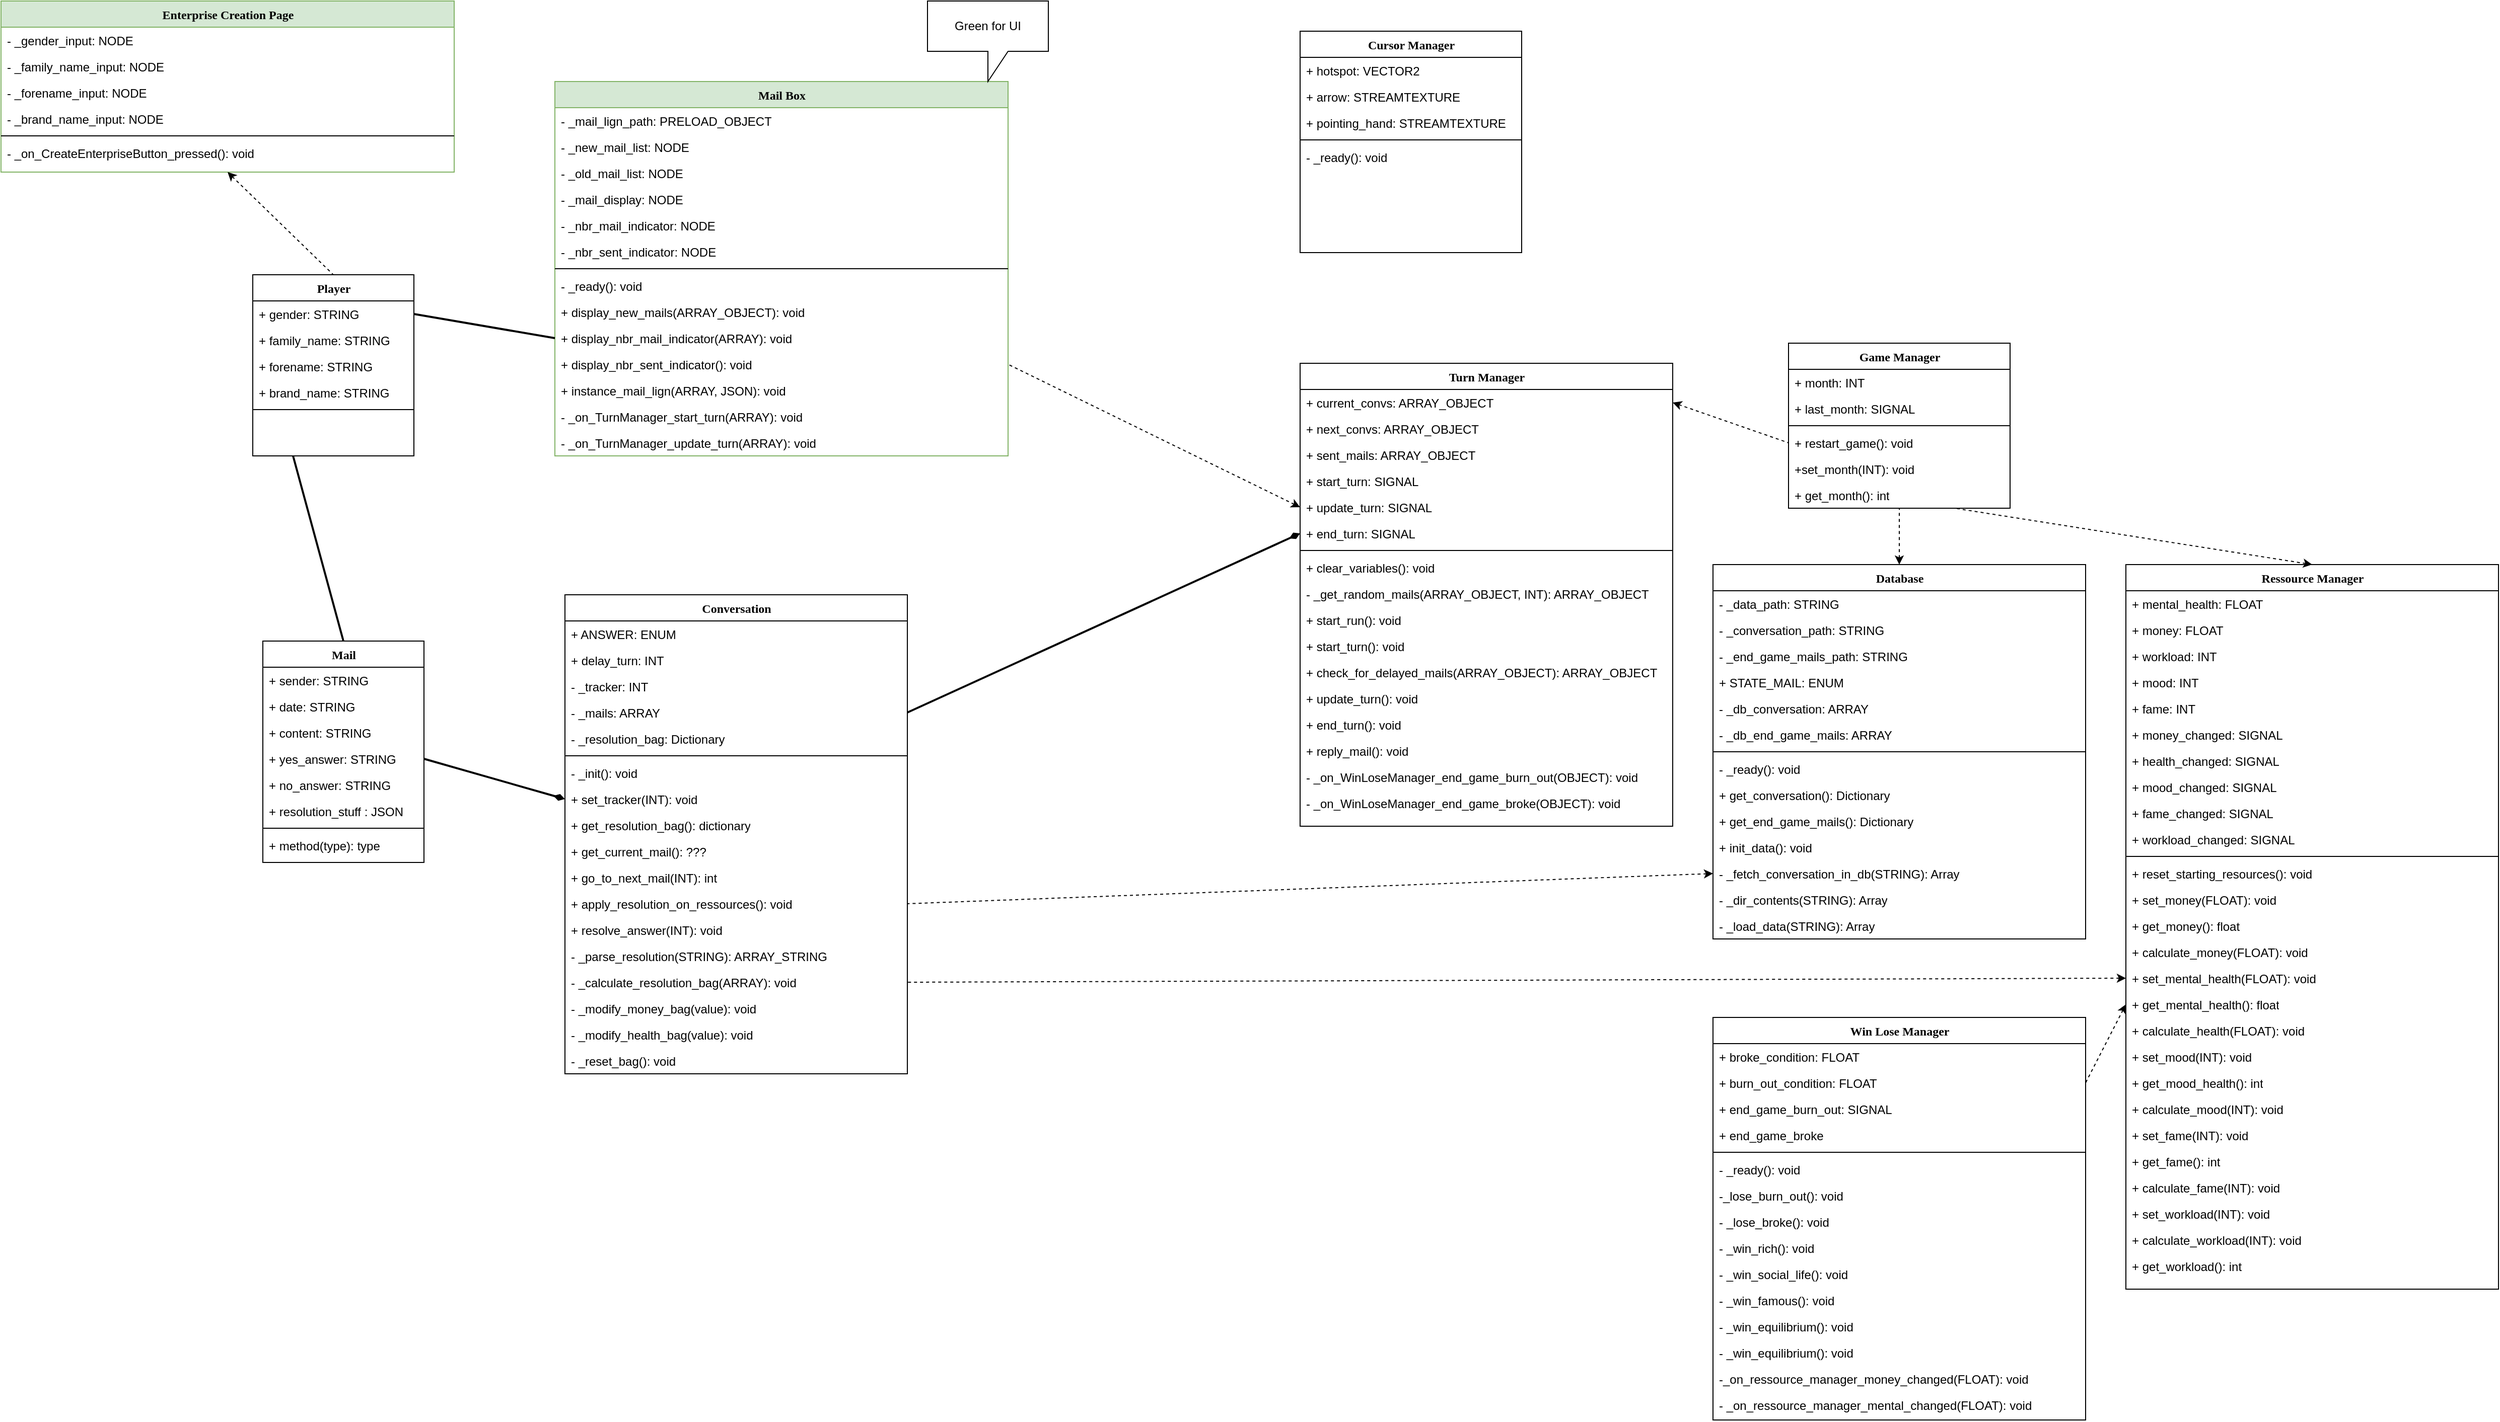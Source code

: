 <mxfile version="20.6.0" type="github">
  <diagram name="Page-1" id="9f46799a-70d6-7492-0946-bef42562c5a5">
    <mxGraphModel dx="2522" dy="1594" grid="1" gridSize="10" guides="1" tooltips="1" connect="1" arrows="1" fold="1" page="1" pageScale="1" pageWidth="1100" pageHeight="850" background="none" math="0" shadow="0">
      <root>
        <mxCell id="0" />
        <mxCell id="1" parent="0" />
        <mxCell id="78961159f06e98e8-30" value="Mail Box" style="swimlane;html=1;fontStyle=1;align=center;verticalAlign=top;childLayout=stackLayout;horizontal=1;startSize=26;horizontalStack=0;resizeParent=1;resizeLast=0;collapsible=1;marginBottom=0;swimlaneFillColor=#ffffff;rounded=0;shadow=0;comic=0;labelBackgroundColor=none;strokeWidth=1;fillColor=#d5e8d4;fontFamily=Verdana;fontSize=12;strokeColor=#82b366;" parent="1" vertex="1">
          <mxGeometry x="-360" y="-390" width="450" height="372" as="geometry" />
        </mxCell>
        <mxCell id="78961159f06e98e8-31" value="- _mail_lign_path: PRELOAD_OBJECT" style="text;html=1;strokeColor=none;fillColor=none;align=left;verticalAlign=top;spacingLeft=4;spacingRight=4;whiteSpace=wrap;overflow=hidden;rotatable=0;points=[[0,0.5],[1,0.5]];portConstraint=eastwest;" parent="78961159f06e98e8-30" vertex="1">
          <mxGeometry y="26" width="450" height="26" as="geometry" />
        </mxCell>
        <mxCell id="78961159f06e98e8-32" value="- _new_mail_list: NODE" style="text;html=1;strokeColor=none;fillColor=none;align=left;verticalAlign=top;spacingLeft=4;spacingRight=4;whiteSpace=wrap;overflow=hidden;rotatable=0;points=[[0,0.5],[1,0.5]];portConstraint=eastwest;" parent="78961159f06e98e8-30" vertex="1">
          <mxGeometry y="52" width="450" height="26" as="geometry" />
        </mxCell>
        <mxCell id="78961159f06e98e8-33" value="- _old_mail_list: NODE" style="text;html=1;strokeColor=none;fillColor=none;align=left;verticalAlign=top;spacingLeft=4;spacingRight=4;whiteSpace=wrap;overflow=hidden;rotatable=0;points=[[0,0.5],[1,0.5]];portConstraint=eastwest;" parent="78961159f06e98e8-30" vertex="1">
          <mxGeometry y="78" width="450" height="26" as="geometry" />
        </mxCell>
        <mxCell id="78961159f06e98e8-34" value="- _mail_display: NODE" style="text;html=1;strokeColor=none;fillColor=none;align=left;verticalAlign=top;spacingLeft=4;spacingRight=4;whiteSpace=wrap;overflow=hidden;rotatable=0;points=[[0,0.5],[1,0.5]];portConstraint=eastwest;" parent="78961159f06e98e8-30" vertex="1">
          <mxGeometry y="104" width="450" height="26" as="geometry" />
        </mxCell>
        <mxCell id="78961159f06e98e8-36" value="- _nbr_mail_indicator: NODE" style="text;html=1;strokeColor=none;fillColor=none;align=left;verticalAlign=top;spacingLeft=4;spacingRight=4;whiteSpace=wrap;overflow=hidden;rotatable=0;points=[[0,0.5],[1,0.5]];portConstraint=eastwest;" parent="78961159f06e98e8-30" vertex="1">
          <mxGeometry y="130" width="450" height="26" as="geometry" />
        </mxCell>
        <mxCell id="78961159f06e98e8-37" value="- _nbr_sent_indicator: NODE" style="text;html=1;strokeColor=none;fillColor=none;align=left;verticalAlign=top;spacingLeft=4;spacingRight=4;whiteSpace=wrap;overflow=hidden;rotatable=0;points=[[0,0.5],[1,0.5]];portConstraint=eastwest;" parent="78961159f06e98e8-30" vertex="1">
          <mxGeometry y="156" width="450" height="26" as="geometry" />
        </mxCell>
        <mxCell id="78961159f06e98e8-38" value="" style="line;html=1;strokeWidth=1;fillColor=none;align=left;verticalAlign=middle;spacingTop=-1;spacingLeft=3;spacingRight=3;rotatable=0;labelPosition=right;points=[];portConstraint=eastwest;" parent="78961159f06e98e8-30" vertex="1">
          <mxGeometry y="182" width="450" height="8" as="geometry" />
        </mxCell>
        <mxCell id="78961159f06e98e8-39" value="- _ready(): void" style="text;html=1;strokeColor=none;fillColor=none;align=left;verticalAlign=top;spacingLeft=4;spacingRight=4;whiteSpace=wrap;overflow=hidden;rotatable=0;points=[[0,0.5],[1,0.5]];portConstraint=eastwest;" parent="78961159f06e98e8-30" vertex="1">
          <mxGeometry y="190" width="450" height="26" as="geometry" />
        </mxCell>
        <mxCell id="78961159f06e98e8-40" value="+ display_new_mails(ARRAY_OBJECT): void" style="text;html=1;strokeColor=none;fillColor=none;align=left;verticalAlign=top;spacingLeft=4;spacingRight=4;whiteSpace=wrap;overflow=hidden;rotatable=0;points=[[0,0.5],[1,0.5]];portConstraint=eastwest;" parent="78961159f06e98e8-30" vertex="1">
          <mxGeometry y="216" width="450" height="26" as="geometry" />
        </mxCell>
        <mxCell id="78961159f06e98e8-42" value="+ display_nbr_mail_indicator(ARRAY): void" style="text;html=1;strokeColor=none;fillColor=none;align=left;verticalAlign=top;spacingLeft=4;spacingRight=4;whiteSpace=wrap;overflow=hidden;rotatable=0;points=[[0,0.5],[1,0.5]];portConstraint=eastwest;" parent="78961159f06e98e8-30" vertex="1">
          <mxGeometry y="242" width="450" height="26" as="geometry" />
        </mxCell>
        <mxCell id="3EB40je47f-9W5Hd33Zo-12" value="+ display_nbr_sent_indicator(): void" style="text;html=1;strokeColor=none;fillColor=none;align=left;verticalAlign=top;spacingLeft=4;spacingRight=4;whiteSpace=wrap;overflow=hidden;rotatable=0;points=[[0,0.5],[1,0.5]];portConstraint=eastwest;" parent="78961159f06e98e8-30" vertex="1">
          <mxGeometry y="268" width="450" height="26" as="geometry" />
        </mxCell>
        <mxCell id="3EB40je47f-9W5Hd33Zo-13" value="&lt;div&gt;+ instance_mail_lign(ARRAY, JSON): void&lt;/div&gt;" style="text;html=1;strokeColor=none;fillColor=none;align=left;verticalAlign=top;spacingLeft=4;spacingRight=4;whiteSpace=wrap;overflow=hidden;rotatable=0;points=[[0,0.5],[1,0.5]];portConstraint=eastwest;" parent="78961159f06e98e8-30" vertex="1">
          <mxGeometry y="294" width="450" height="26" as="geometry" />
        </mxCell>
        <mxCell id="dOfMSRHT_f95yQZJOo-e-136" value="- _on_TurnManager_start_turn(ARRAY): void" style="text;html=1;strokeColor=none;fillColor=none;align=left;verticalAlign=top;spacingLeft=4;spacingRight=4;whiteSpace=wrap;overflow=hidden;rotatable=0;points=[[0,0.5],[1,0.5]];portConstraint=eastwest;" parent="78961159f06e98e8-30" vertex="1">
          <mxGeometry y="320" width="450" height="26" as="geometry" />
        </mxCell>
        <mxCell id="dOfMSRHT_f95yQZJOo-e-137" value="- _on_TurnManager_update_turn(ARRAY): void" style="text;html=1;strokeColor=none;fillColor=none;align=left;verticalAlign=top;spacingLeft=4;spacingRight=4;whiteSpace=wrap;overflow=hidden;rotatable=0;points=[[0,0.5],[1,0.5]];portConstraint=eastwest;" parent="78961159f06e98e8-30" vertex="1">
          <mxGeometry y="346" width="450" height="26" as="geometry" />
        </mxCell>
        <mxCell id="78961159f06e98e8-43" value="Player" style="swimlane;html=1;fontStyle=1;align=center;verticalAlign=top;childLayout=stackLayout;horizontal=1;startSize=26;horizontalStack=0;resizeParent=1;resizeLast=0;collapsible=1;marginBottom=0;swimlaneFillColor=#ffffff;rounded=0;shadow=0;comic=0;labelBackgroundColor=none;strokeWidth=1;fillColor=none;fontFamily=Verdana;fontSize=12" parent="1" vertex="1">
          <mxGeometry x="-660" y="-198" width="160" height="180" as="geometry" />
        </mxCell>
        <mxCell id="dOfMSRHT_f95yQZJOo-e-33" value="+ gender: STRING" style="text;html=1;strokeColor=none;fillColor=none;align=left;verticalAlign=top;spacingLeft=4;spacingRight=4;whiteSpace=wrap;overflow=hidden;rotatable=0;points=[[0,0.5],[1,0.5]];portConstraint=eastwest;" parent="78961159f06e98e8-43" vertex="1">
          <mxGeometry y="26" width="160" height="26" as="geometry" />
        </mxCell>
        <mxCell id="dOfMSRHT_f95yQZJOo-e-35" value="+ family_name: STRING" style="text;html=1;strokeColor=none;fillColor=none;align=left;verticalAlign=top;spacingLeft=4;spacingRight=4;whiteSpace=wrap;overflow=hidden;rotatable=0;points=[[0,0.5],[1,0.5]];portConstraint=eastwest;" parent="78961159f06e98e8-43" vertex="1">
          <mxGeometry y="52" width="160" height="26" as="geometry" />
        </mxCell>
        <mxCell id="78961159f06e98e8-50" value="+ forename: STRING" style="text;html=1;strokeColor=none;fillColor=none;align=left;verticalAlign=top;spacingLeft=4;spacingRight=4;whiteSpace=wrap;overflow=hidden;rotatable=0;points=[[0,0.5],[1,0.5]];portConstraint=eastwest;" parent="78961159f06e98e8-43" vertex="1">
          <mxGeometry y="78" width="160" height="26" as="geometry" />
        </mxCell>
        <mxCell id="dOfMSRHT_f95yQZJOo-e-36" value="+ brand_name: STRING" style="text;html=1;strokeColor=none;fillColor=none;align=left;verticalAlign=top;spacingLeft=4;spacingRight=4;whiteSpace=wrap;overflow=hidden;rotatable=0;points=[[0,0.5],[1,0.5]];portConstraint=eastwest;" parent="78961159f06e98e8-43" vertex="1">
          <mxGeometry y="104" width="160" height="26" as="geometry" />
        </mxCell>
        <mxCell id="78961159f06e98e8-51" value="" style="line;html=1;strokeWidth=1;fillColor=none;align=left;verticalAlign=middle;spacingTop=-1;spacingLeft=3;spacingRight=3;rotatable=0;labelPosition=right;points=[];portConstraint=eastwest;" parent="78961159f06e98e8-43" vertex="1">
          <mxGeometry y="130" width="160" height="8" as="geometry" />
        </mxCell>
        <mxCell id="78961159f06e98e8-56" value="Mail" style="swimlane;html=1;fontStyle=1;align=center;verticalAlign=top;childLayout=stackLayout;horizontal=1;startSize=26;horizontalStack=0;resizeParent=1;resizeLast=0;collapsible=1;marginBottom=0;swimlaneFillColor=#ffffff;rounded=0;shadow=0;comic=0;labelBackgroundColor=none;strokeWidth=1;fillColor=none;fontFamily=Verdana;fontSize=12" parent="1" vertex="1">
          <mxGeometry x="-650" y="166" width="160" height="220" as="geometry" />
        </mxCell>
        <mxCell id="78961159f06e98e8-57" value="+ sender: STRING" style="text;html=1;strokeColor=none;fillColor=none;align=left;verticalAlign=top;spacingLeft=4;spacingRight=4;whiteSpace=wrap;overflow=hidden;rotatable=0;points=[[0,0.5],[1,0.5]];portConstraint=eastwest;" parent="78961159f06e98e8-56" vertex="1">
          <mxGeometry y="26" width="160" height="26" as="geometry" />
        </mxCell>
        <mxCell id="78961159f06e98e8-58" value="+ date: STRING" style="text;html=1;strokeColor=none;fillColor=none;align=left;verticalAlign=top;spacingLeft=4;spacingRight=4;whiteSpace=wrap;overflow=hidden;rotatable=0;points=[[0,0.5],[1,0.5]];portConstraint=eastwest;" parent="78961159f06e98e8-56" vertex="1">
          <mxGeometry y="52" width="160" height="26" as="geometry" />
        </mxCell>
        <mxCell id="78961159f06e98e8-59" value="+ content: STRING" style="text;html=1;strokeColor=none;fillColor=none;align=left;verticalAlign=top;spacingLeft=4;spacingRight=4;whiteSpace=wrap;overflow=hidden;rotatable=0;points=[[0,0.5],[1,0.5]];portConstraint=eastwest;" parent="78961159f06e98e8-56" vertex="1">
          <mxGeometry y="78" width="160" height="26" as="geometry" />
        </mxCell>
        <mxCell id="78961159f06e98e8-60" value="+ yes_answer: STRING" style="text;html=1;strokeColor=none;fillColor=none;align=left;verticalAlign=top;spacingLeft=4;spacingRight=4;whiteSpace=wrap;overflow=hidden;rotatable=0;points=[[0,0.5],[1,0.5]];portConstraint=eastwest;" parent="78961159f06e98e8-56" vertex="1">
          <mxGeometry y="104" width="160" height="26" as="geometry" />
        </mxCell>
        <mxCell id="78961159f06e98e8-61" value="+ no_answer: STRING" style="text;html=1;strokeColor=none;fillColor=none;align=left;verticalAlign=top;spacingLeft=4;spacingRight=4;whiteSpace=wrap;overflow=hidden;rotatable=0;points=[[0,0.5],[1,0.5]];portConstraint=eastwest;" parent="78961159f06e98e8-56" vertex="1">
          <mxGeometry y="130" width="160" height="26" as="geometry" />
        </mxCell>
        <mxCell id="78961159f06e98e8-62" value="+ resolution_stuff : JSON" style="text;html=1;strokeColor=none;fillColor=none;align=left;verticalAlign=top;spacingLeft=4;spacingRight=4;whiteSpace=wrap;overflow=hidden;rotatable=0;points=[[0,0.5],[1,0.5]];portConstraint=eastwest;" parent="78961159f06e98e8-56" vertex="1">
          <mxGeometry y="156" width="160" height="26" as="geometry" />
        </mxCell>
        <mxCell id="78961159f06e98e8-64" value="" style="line;html=1;strokeWidth=1;fillColor=none;align=left;verticalAlign=middle;spacingTop=-1;spacingLeft=3;spacingRight=3;rotatable=0;labelPosition=right;points=[];portConstraint=eastwest;" parent="78961159f06e98e8-56" vertex="1">
          <mxGeometry y="182" width="160" height="8" as="geometry" />
        </mxCell>
        <mxCell id="78961159f06e98e8-68" value="+ method(type): type" style="text;html=1;strokeColor=none;fillColor=none;align=left;verticalAlign=top;spacingLeft=4;spacingRight=4;whiteSpace=wrap;overflow=hidden;rotatable=0;points=[[0,0.5],[1,0.5]];portConstraint=eastwest;" parent="78961159f06e98e8-56" vertex="1">
          <mxGeometry y="190" width="160" height="26" as="geometry" />
        </mxCell>
        <mxCell id="78961159f06e98e8-69" value="Conversation" style="swimlane;html=1;fontStyle=1;align=center;verticalAlign=top;childLayout=stackLayout;horizontal=1;startSize=26;horizontalStack=0;resizeParent=1;resizeLast=0;collapsible=1;marginBottom=0;swimlaneFillColor=#ffffff;rounded=0;shadow=0;comic=0;labelBackgroundColor=none;strokeWidth=1;fillColor=none;fontFamily=Verdana;fontSize=12" parent="1" vertex="1">
          <mxGeometry x="-350" y="120" width="340" height="476" as="geometry" />
        </mxCell>
        <mxCell id="78961159f06e98e8-70" value="+ ANSWER: ENUM" style="text;html=1;strokeColor=none;fillColor=none;align=left;verticalAlign=top;spacingLeft=4;spacingRight=4;whiteSpace=wrap;overflow=hidden;rotatable=0;points=[[0,0.5],[1,0.5]];portConstraint=eastwest;" parent="78961159f06e98e8-69" vertex="1">
          <mxGeometry y="26" width="340" height="26" as="geometry" />
        </mxCell>
        <mxCell id="78961159f06e98e8-71" value="+ delay_turn: INT" style="text;html=1;strokeColor=none;fillColor=none;align=left;verticalAlign=top;spacingLeft=4;spacingRight=4;whiteSpace=wrap;overflow=hidden;rotatable=0;points=[[0,0.5],[1,0.5]];portConstraint=eastwest;" parent="78961159f06e98e8-69" vertex="1">
          <mxGeometry y="52" width="340" height="26" as="geometry" />
        </mxCell>
        <mxCell id="78961159f06e98e8-72" value="- _tracker: INT" style="text;html=1;strokeColor=none;fillColor=none;align=left;verticalAlign=top;spacingLeft=4;spacingRight=4;whiteSpace=wrap;overflow=hidden;rotatable=0;points=[[0,0.5],[1,0.5]];portConstraint=eastwest;" parent="78961159f06e98e8-69" vertex="1">
          <mxGeometry y="78" width="340" height="26" as="geometry" />
        </mxCell>
        <mxCell id="78961159f06e98e8-74" value="- _mails: ARRAY" style="text;html=1;strokeColor=none;fillColor=none;align=left;verticalAlign=top;spacingLeft=4;spacingRight=4;whiteSpace=wrap;overflow=hidden;rotatable=0;points=[[0,0.5],[1,0.5]];portConstraint=eastwest;" parent="78961159f06e98e8-69" vertex="1">
          <mxGeometry y="104" width="340" height="26" as="geometry" />
        </mxCell>
        <mxCell id="3EB40je47f-9W5Hd33Zo-11" value="- _resolution_bag: Dictionary" style="text;html=1;strokeColor=none;fillColor=none;align=left;verticalAlign=top;spacingLeft=4;spacingRight=4;whiteSpace=wrap;overflow=hidden;rotatable=0;points=[[0,0.5],[1,0.5]];portConstraint=eastwest;" parent="78961159f06e98e8-69" vertex="1">
          <mxGeometry y="130" width="340" height="26" as="geometry" />
        </mxCell>
        <mxCell id="78961159f06e98e8-77" value="" style="line;html=1;strokeWidth=1;fillColor=none;align=left;verticalAlign=middle;spacingTop=-1;spacingLeft=3;spacingRight=3;rotatable=0;labelPosition=right;points=[];portConstraint=eastwest;" parent="78961159f06e98e8-69" vertex="1">
          <mxGeometry y="156" width="340" height="8" as="geometry" />
        </mxCell>
        <mxCell id="78961159f06e98e8-81" value="- _init(): void" style="text;html=1;strokeColor=none;fillColor=none;align=left;verticalAlign=top;spacingLeft=4;spacingRight=4;whiteSpace=wrap;overflow=hidden;rotatable=0;points=[[0,0.5],[1,0.5]];portConstraint=eastwest;" parent="78961159f06e98e8-69" vertex="1">
          <mxGeometry y="164" width="340" height="26" as="geometry" />
        </mxCell>
        <mxCell id="dOfMSRHT_f95yQZJOo-e-129" value="+ set_tracker(INT): void" style="text;html=1;strokeColor=none;fillColor=none;align=left;verticalAlign=top;spacingLeft=4;spacingRight=4;whiteSpace=wrap;overflow=hidden;rotatable=0;points=[[0,0.5],[1,0.5]];portConstraint=eastwest;" parent="78961159f06e98e8-69" vertex="1">
          <mxGeometry y="190" width="340" height="26" as="geometry" />
        </mxCell>
        <mxCell id="dOfMSRHT_f95yQZJOo-e-128" value="+ get_resolution_bag(): dictionary" style="text;html=1;strokeColor=none;fillColor=none;align=left;verticalAlign=top;spacingLeft=4;spacingRight=4;whiteSpace=wrap;overflow=hidden;rotatable=0;points=[[0,0.5],[1,0.5]];portConstraint=eastwest;" parent="78961159f06e98e8-69" vertex="1">
          <mxGeometry y="216" width="340" height="26" as="geometry" />
        </mxCell>
        <mxCell id="dOfMSRHT_f95yQZJOo-e-126" value="+ get_current_mail(): ???" style="text;html=1;strokeColor=none;fillColor=none;align=left;verticalAlign=top;spacingLeft=4;spacingRight=4;whiteSpace=wrap;overflow=hidden;rotatable=0;points=[[0,0.5],[1,0.5]];portConstraint=eastwest;" parent="78961159f06e98e8-69" vertex="1">
          <mxGeometry y="242" width="340" height="26" as="geometry" />
        </mxCell>
        <mxCell id="dOfMSRHT_f95yQZJOo-e-127" value="+ go_to_next_mail(INT): int" style="text;html=1;strokeColor=none;fillColor=none;align=left;verticalAlign=top;spacingLeft=4;spacingRight=4;whiteSpace=wrap;overflow=hidden;rotatable=0;points=[[0,0.5],[1,0.5]];portConstraint=eastwest;" parent="78961159f06e98e8-69" vertex="1">
          <mxGeometry y="268" width="340" height="26" as="geometry" />
        </mxCell>
        <mxCell id="dOfMSRHT_f95yQZJOo-e-125" value="+ apply_resolution_on_ressources(): void" style="text;html=1;strokeColor=none;fillColor=none;align=left;verticalAlign=top;spacingLeft=4;spacingRight=4;whiteSpace=wrap;overflow=hidden;rotatable=0;points=[[0,0.5],[1,0.5]];portConstraint=eastwest;" parent="78961159f06e98e8-69" vertex="1">
          <mxGeometry y="294" width="340" height="26" as="geometry" />
        </mxCell>
        <mxCell id="dOfMSRHT_f95yQZJOo-e-130" value="+ resolve_answer(INT): void" style="text;html=1;strokeColor=none;fillColor=none;align=left;verticalAlign=top;spacingLeft=4;spacingRight=4;whiteSpace=wrap;overflow=hidden;rotatable=0;points=[[0,0.5],[1,0.5]];portConstraint=eastwest;" parent="78961159f06e98e8-69" vertex="1">
          <mxGeometry y="320" width="340" height="26" as="geometry" />
        </mxCell>
        <mxCell id="dOfMSRHT_f95yQZJOo-e-132" value="- _parse_resolution(STRING): ARRAY_STRING" style="text;html=1;strokeColor=none;fillColor=none;align=left;verticalAlign=top;spacingLeft=4;spacingRight=4;whiteSpace=wrap;overflow=hidden;rotatable=0;points=[[0,0.5],[1,0.5]];portConstraint=eastwest;" parent="78961159f06e98e8-69" vertex="1">
          <mxGeometry y="346" width="340" height="26" as="geometry" />
        </mxCell>
        <mxCell id="dOfMSRHT_f95yQZJOo-e-133" value="- _calculate_resolution_bag(ARRAY): void" style="text;html=1;strokeColor=none;fillColor=none;align=left;verticalAlign=top;spacingLeft=4;spacingRight=4;whiteSpace=wrap;overflow=hidden;rotatable=0;points=[[0,0.5],[1,0.5]];portConstraint=eastwest;" parent="78961159f06e98e8-69" vertex="1">
          <mxGeometry y="372" width="340" height="26" as="geometry" />
        </mxCell>
        <mxCell id="dOfMSRHT_f95yQZJOo-e-131" value="- _modify_money_bag(value): void" style="text;html=1;strokeColor=none;fillColor=none;align=left;verticalAlign=top;spacingLeft=4;spacingRight=4;whiteSpace=wrap;overflow=hidden;rotatable=0;points=[[0,0.5],[1,0.5]];portConstraint=eastwest;" parent="78961159f06e98e8-69" vertex="1">
          <mxGeometry y="398" width="340" height="26" as="geometry" />
        </mxCell>
        <mxCell id="dOfMSRHT_f95yQZJOo-e-134" value="- _modify_health_bag(value): void" style="text;html=1;strokeColor=none;fillColor=none;align=left;verticalAlign=top;spacingLeft=4;spacingRight=4;whiteSpace=wrap;overflow=hidden;rotatable=0;points=[[0,0.5],[1,0.5]];portConstraint=eastwest;" parent="78961159f06e98e8-69" vertex="1">
          <mxGeometry y="424" width="340" height="26" as="geometry" />
        </mxCell>
        <mxCell id="dOfMSRHT_f95yQZJOo-e-135" value="- _reset_bag(): void" style="text;html=1;strokeColor=none;fillColor=none;align=left;verticalAlign=top;spacingLeft=4;spacingRight=4;whiteSpace=wrap;overflow=hidden;rotatable=0;points=[[0,0.5],[1,0.5]];portConstraint=eastwest;" parent="78961159f06e98e8-69" vertex="1">
          <mxGeometry y="450" width="340" height="26" as="geometry" />
        </mxCell>
        <mxCell id="dOfMSRHT_f95yQZJOo-e-1" value="Cursor Manager" style="swimlane;html=1;fontStyle=1;align=center;verticalAlign=top;childLayout=stackLayout;horizontal=1;startSize=26;horizontalStack=0;resizeParent=1;resizeLast=0;collapsible=1;marginBottom=0;swimlaneFillColor=#ffffff;rounded=0;shadow=0;comic=0;labelBackgroundColor=none;strokeWidth=1;fillColor=none;fontFamily=Verdana;fontSize=12" parent="1" vertex="1">
          <mxGeometry x="380" y="-440" width="220" height="220" as="geometry" />
        </mxCell>
        <mxCell id="dOfMSRHT_f95yQZJOo-e-2" value="+ hotspot: VECTOR2" style="text;html=1;strokeColor=none;fillColor=none;align=left;verticalAlign=top;spacingLeft=4;spacingRight=4;whiteSpace=wrap;overflow=hidden;rotatable=0;points=[[0,0.5],[1,0.5]];portConstraint=eastwest;" parent="dOfMSRHT_f95yQZJOo-e-1" vertex="1">
          <mxGeometry y="26" width="220" height="26" as="geometry" />
        </mxCell>
        <mxCell id="dOfMSRHT_f95yQZJOo-e-3" value="+ arrow: STREAMTEXTURE" style="text;html=1;strokeColor=none;fillColor=none;align=left;verticalAlign=top;spacingLeft=4;spacingRight=4;whiteSpace=wrap;overflow=hidden;rotatable=0;points=[[0,0.5],[1,0.5]];portConstraint=eastwest;" parent="dOfMSRHT_f95yQZJOo-e-1" vertex="1">
          <mxGeometry y="52" width="220" height="26" as="geometry" />
        </mxCell>
        <mxCell id="dOfMSRHT_f95yQZJOo-e-4" value="+ pointing_hand: STREAMTEXTURE" style="text;html=1;strokeColor=none;fillColor=none;align=left;verticalAlign=top;spacingLeft=4;spacingRight=4;whiteSpace=wrap;overflow=hidden;rotatable=0;points=[[0,0.5],[1,0.5]];portConstraint=eastwest;" parent="dOfMSRHT_f95yQZJOo-e-1" vertex="1">
          <mxGeometry y="78" width="220" height="26" as="geometry" />
        </mxCell>
        <mxCell id="dOfMSRHT_f95yQZJOo-e-8" value="" style="line;html=1;strokeWidth=1;fillColor=none;align=left;verticalAlign=middle;spacingTop=-1;spacingLeft=3;spacingRight=3;rotatable=0;labelPosition=right;points=[];portConstraint=eastwest;" parent="dOfMSRHT_f95yQZJOo-e-1" vertex="1">
          <mxGeometry y="104" width="220" height="8" as="geometry" />
        </mxCell>
        <mxCell id="dOfMSRHT_f95yQZJOo-e-9" value="- _ready(): void" style="text;html=1;strokeColor=none;fillColor=none;align=left;verticalAlign=top;spacingLeft=4;spacingRight=4;whiteSpace=wrap;overflow=hidden;rotatable=0;points=[[0,0.5],[1,0.5]];portConstraint=eastwest;" parent="dOfMSRHT_f95yQZJOo-e-1" vertex="1">
          <mxGeometry y="112" width="220" height="26" as="geometry" />
        </mxCell>
        <mxCell id="dOfMSRHT_f95yQZJOo-e-10" value="Database" style="swimlane;html=1;fontStyle=1;align=center;verticalAlign=top;childLayout=stackLayout;horizontal=1;startSize=26;horizontalStack=0;resizeParent=1;resizeLast=0;collapsible=1;marginBottom=0;swimlaneFillColor=#ffffff;rounded=0;shadow=0;comic=0;labelBackgroundColor=none;strokeWidth=1;fillColor=none;fontFamily=Verdana;fontSize=12" parent="1" vertex="1">
          <mxGeometry x="790" y="90" width="370" height="372" as="geometry" />
        </mxCell>
        <mxCell id="dOfMSRHT_f95yQZJOo-e-11" value="- _data_path: STRING" style="text;html=1;strokeColor=none;fillColor=none;align=left;verticalAlign=top;spacingLeft=4;spacingRight=4;whiteSpace=wrap;overflow=hidden;rotatable=0;points=[[0,0.5],[1,0.5]];portConstraint=eastwest;" parent="dOfMSRHT_f95yQZJOo-e-10" vertex="1">
          <mxGeometry y="26" width="370" height="26" as="geometry" />
        </mxCell>
        <mxCell id="dOfMSRHT_f95yQZJOo-e-12" value="&lt;div&gt;- _conversation_path: STRING&lt;/div&gt;" style="text;html=1;strokeColor=none;fillColor=none;align=left;verticalAlign=top;spacingLeft=4;spacingRight=4;whiteSpace=wrap;overflow=hidden;rotatable=0;points=[[0,0.5],[1,0.5]];portConstraint=eastwest;" parent="dOfMSRHT_f95yQZJOo-e-10" vertex="1">
          <mxGeometry y="52" width="370" height="26" as="geometry" />
        </mxCell>
        <mxCell id="dOfMSRHT_f95yQZJOo-e-13" value="- _end_game_mails_path: STRING" style="text;html=1;strokeColor=none;fillColor=none;align=left;verticalAlign=top;spacingLeft=4;spacingRight=4;whiteSpace=wrap;overflow=hidden;rotatable=0;points=[[0,0.5],[1,0.5]];portConstraint=eastwest;" parent="dOfMSRHT_f95yQZJOo-e-10" vertex="1">
          <mxGeometry y="78" width="370" height="26" as="geometry" />
        </mxCell>
        <mxCell id="dOfMSRHT_f95yQZJOo-e-16" value="+ STATE_MAIL: ENUM" style="text;html=1;strokeColor=none;fillColor=none;align=left;verticalAlign=top;spacingLeft=4;spacingRight=4;whiteSpace=wrap;overflow=hidden;rotatable=0;points=[[0,0.5],[1,0.5]];portConstraint=eastwest;" parent="dOfMSRHT_f95yQZJOo-e-10" vertex="1">
          <mxGeometry y="104" width="370" height="26" as="geometry" />
        </mxCell>
        <mxCell id="dOfMSRHT_f95yQZJOo-e-17" value="- _db_conversation: ARRAY" style="text;html=1;strokeColor=none;fillColor=none;align=left;verticalAlign=top;spacingLeft=4;spacingRight=4;whiteSpace=wrap;overflow=hidden;rotatable=0;points=[[0,0.5],[1,0.5]];portConstraint=eastwest;" parent="dOfMSRHT_f95yQZJOo-e-10" vertex="1">
          <mxGeometry y="130" width="370" height="26" as="geometry" />
        </mxCell>
        <mxCell id="dOfMSRHT_f95yQZJOo-e-18" value="- _db_end_game_mails: ARRAY" style="text;html=1;strokeColor=none;fillColor=none;align=left;verticalAlign=top;spacingLeft=4;spacingRight=4;whiteSpace=wrap;overflow=hidden;rotatable=0;points=[[0,0.5],[1,0.5]];portConstraint=eastwest;" parent="dOfMSRHT_f95yQZJOo-e-10" vertex="1">
          <mxGeometry y="156" width="370" height="26" as="geometry" />
        </mxCell>
        <mxCell id="dOfMSRHT_f95yQZJOo-e-14" value="" style="line;html=1;strokeWidth=1;fillColor=none;align=left;verticalAlign=middle;spacingTop=-1;spacingLeft=3;spacingRight=3;rotatable=0;labelPosition=right;points=[];portConstraint=eastwest;" parent="dOfMSRHT_f95yQZJOo-e-10" vertex="1">
          <mxGeometry y="182" width="370" height="8" as="geometry" />
        </mxCell>
        <mxCell id="dOfMSRHT_f95yQZJOo-e-15" value="- _ready(): void" style="text;html=1;strokeColor=none;fillColor=none;align=left;verticalAlign=top;spacingLeft=4;spacingRight=4;whiteSpace=wrap;overflow=hidden;rotatable=0;points=[[0,0.5],[1,0.5]];portConstraint=eastwest;" parent="dOfMSRHT_f95yQZJOo-e-10" vertex="1">
          <mxGeometry y="190" width="370" height="26" as="geometry" />
        </mxCell>
        <mxCell id="dOfMSRHT_f95yQZJOo-e-20" value="+ get_conversation(): Dictionary" style="text;html=1;strokeColor=none;fillColor=none;align=left;verticalAlign=top;spacingLeft=4;spacingRight=4;whiteSpace=wrap;overflow=hidden;rotatable=0;points=[[0,0.5],[1,0.5]];portConstraint=eastwest;" parent="dOfMSRHT_f95yQZJOo-e-10" vertex="1">
          <mxGeometry y="216" width="370" height="26" as="geometry" />
        </mxCell>
        <mxCell id="dOfMSRHT_f95yQZJOo-e-23" value="+ get_end_game_mails(): Dictionary" style="text;html=1;strokeColor=none;fillColor=none;align=left;verticalAlign=top;spacingLeft=4;spacingRight=4;whiteSpace=wrap;overflow=hidden;rotatable=0;points=[[0,0.5],[1,0.5]];portConstraint=eastwest;" parent="dOfMSRHT_f95yQZJOo-e-10" vertex="1">
          <mxGeometry y="242" width="370" height="26" as="geometry" />
        </mxCell>
        <mxCell id="dOfMSRHT_f95yQZJOo-e-26" value="+ init_data(): void" style="text;html=1;strokeColor=none;fillColor=none;align=left;verticalAlign=top;spacingLeft=4;spacingRight=4;whiteSpace=wrap;overflow=hidden;rotatable=0;points=[[0,0.5],[1,0.5]];portConstraint=eastwest;" parent="dOfMSRHT_f95yQZJOo-e-10" vertex="1">
          <mxGeometry y="268" width="370" height="26" as="geometry" />
        </mxCell>
        <mxCell id="dOfMSRHT_f95yQZJOo-e-25" value="- _fetch_conversation_in_db(STRING): Array" style="text;html=1;strokeColor=none;fillColor=none;align=left;verticalAlign=top;spacingLeft=4;spacingRight=4;whiteSpace=wrap;overflow=hidden;rotatable=0;points=[[0,0.5],[1,0.5]];portConstraint=eastwest;" parent="dOfMSRHT_f95yQZJOo-e-10" vertex="1">
          <mxGeometry y="294" width="370" height="26" as="geometry" />
        </mxCell>
        <mxCell id="dOfMSRHT_f95yQZJOo-e-24" value="- _dir_contents(STRING): Array" style="text;html=1;strokeColor=none;fillColor=none;align=left;verticalAlign=top;spacingLeft=4;spacingRight=4;whiteSpace=wrap;overflow=hidden;rotatable=0;points=[[0,0.5],[1,0.5]];portConstraint=eastwest;" parent="dOfMSRHT_f95yQZJOo-e-10" vertex="1">
          <mxGeometry y="320" width="370" height="26" as="geometry" />
        </mxCell>
        <mxCell id="dOfMSRHT_f95yQZJOo-e-22" value="- _load_data(STRING): Array" style="text;html=1;strokeColor=none;fillColor=none;align=left;verticalAlign=top;spacingLeft=4;spacingRight=4;whiteSpace=wrap;overflow=hidden;rotatable=0;points=[[0,0.5],[1,0.5]];portConstraint=eastwest;" parent="dOfMSRHT_f95yQZJOo-e-10" vertex="1">
          <mxGeometry y="346" width="370" height="26" as="geometry" />
        </mxCell>
        <mxCell id="dOfMSRHT_f95yQZJOo-e-27" value="Game Manager" style="swimlane;html=1;fontStyle=1;align=center;verticalAlign=top;childLayout=stackLayout;horizontal=1;startSize=26;horizontalStack=0;resizeParent=1;resizeLast=0;collapsible=1;marginBottom=0;swimlaneFillColor=#ffffff;rounded=0;shadow=0;comic=0;labelBackgroundColor=none;strokeWidth=1;fillColor=none;fontFamily=Verdana;fontSize=12" parent="1" vertex="1">
          <mxGeometry x="865" y="-130" width="220" height="164" as="geometry" />
        </mxCell>
        <mxCell id="39p0vV1ahOfa4Zmao2jI-1" value="+ month: INT" style="text;html=1;strokeColor=none;fillColor=none;align=left;verticalAlign=top;spacingLeft=4;spacingRight=4;whiteSpace=wrap;overflow=hidden;rotatable=0;points=[[0,0.5],[1,0.5]];portConstraint=eastwest;" vertex="1" parent="dOfMSRHT_f95yQZJOo-e-27">
          <mxGeometry y="26" width="220" height="26" as="geometry" />
        </mxCell>
        <mxCell id="39p0vV1ahOfa4Zmao2jI-4" value="+ last_month: SIGNAL" style="text;html=1;strokeColor=none;fillColor=none;align=left;verticalAlign=top;spacingLeft=4;spacingRight=4;whiteSpace=wrap;overflow=hidden;rotatable=0;points=[[0,0.5],[1,0.5]];portConstraint=eastwest;" vertex="1" parent="dOfMSRHT_f95yQZJOo-e-27">
          <mxGeometry y="52" width="220" height="26" as="geometry" />
        </mxCell>
        <mxCell id="dOfMSRHT_f95yQZJOo-e-31" value="" style="line;html=1;strokeWidth=1;fillColor=none;align=left;verticalAlign=middle;spacingTop=-1;spacingLeft=3;spacingRight=3;rotatable=0;labelPosition=right;points=[];portConstraint=eastwest;" parent="dOfMSRHT_f95yQZJOo-e-27" vertex="1">
          <mxGeometry y="78" width="220" height="8" as="geometry" />
        </mxCell>
        <mxCell id="dOfMSRHT_f95yQZJOo-e-32" value="+ restart_game(): void" style="text;html=1;strokeColor=none;fillColor=none;align=left;verticalAlign=top;spacingLeft=4;spacingRight=4;whiteSpace=wrap;overflow=hidden;rotatable=0;points=[[0,0.5],[1,0.5]];portConstraint=eastwest;" parent="dOfMSRHT_f95yQZJOo-e-27" vertex="1">
          <mxGeometry y="86" width="220" height="26" as="geometry" />
        </mxCell>
        <mxCell id="39p0vV1ahOfa4Zmao2jI-2" value="+set_month(INT): void" style="text;html=1;strokeColor=none;fillColor=none;align=left;verticalAlign=top;spacingLeft=4;spacingRight=4;whiteSpace=wrap;overflow=hidden;rotatable=0;points=[[0,0.5],[1,0.5]];portConstraint=eastwest;" vertex="1" parent="dOfMSRHT_f95yQZJOo-e-27">
          <mxGeometry y="112" width="220" height="26" as="geometry" />
        </mxCell>
        <mxCell id="39p0vV1ahOfa4Zmao2jI-3" value="+ get_month(): int" style="text;html=1;strokeColor=none;fillColor=none;align=left;verticalAlign=top;spacingLeft=4;spacingRight=4;whiteSpace=wrap;overflow=hidden;rotatable=0;points=[[0,0.5],[1,0.5]];portConstraint=eastwest;" vertex="1" parent="dOfMSRHT_f95yQZJOo-e-27">
          <mxGeometry y="138" width="220" height="26" as="geometry" />
        </mxCell>
        <mxCell id="dOfMSRHT_f95yQZJOo-e-37" value="Ressource Manager" style="swimlane;html=1;fontStyle=1;align=center;verticalAlign=top;childLayout=stackLayout;horizontal=1;startSize=26;horizontalStack=0;resizeParent=1;resizeLast=0;collapsible=1;marginBottom=0;swimlaneFillColor=#ffffff;rounded=0;shadow=0;comic=0;labelBackgroundColor=none;strokeWidth=1;fillColor=none;fontFamily=Verdana;fontSize=12" parent="1" vertex="1">
          <mxGeometry x="1200" y="90" width="370" height="720" as="geometry" />
        </mxCell>
        <mxCell id="dOfMSRHT_f95yQZJOo-e-38" value="+ mental_health: FLOAT" style="text;html=1;strokeColor=none;fillColor=none;align=left;verticalAlign=top;spacingLeft=4;spacingRight=4;whiteSpace=wrap;overflow=hidden;rotatable=0;points=[[0,0.5],[1,0.5]];portConstraint=eastwest;" parent="dOfMSRHT_f95yQZJOo-e-37" vertex="1">
          <mxGeometry y="26" width="370" height="26" as="geometry" />
        </mxCell>
        <mxCell id="dOfMSRHT_f95yQZJOo-e-39" value="+ money: FLOAT" style="text;html=1;strokeColor=none;fillColor=none;align=left;verticalAlign=top;spacingLeft=4;spacingRight=4;whiteSpace=wrap;overflow=hidden;rotatable=0;points=[[0,0.5],[1,0.5]];portConstraint=eastwest;" parent="dOfMSRHT_f95yQZJOo-e-37" vertex="1">
          <mxGeometry y="52" width="370" height="26" as="geometry" />
        </mxCell>
        <mxCell id="dOfMSRHT_f95yQZJOo-e-40" value="+ workload: INT" style="text;html=1;strokeColor=none;fillColor=none;align=left;verticalAlign=top;spacingLeft=4;spacingRight=4;whiteSpace=wrap;overflow=hidden;rotatable=0;points=[[0,0.5],[1,0.5]];portConstraint=eastwest;" parent="dOfMSRHT_f95yQZJOo-e-37" vertex="1">
          <mxGeometry y="78" width="370" height="26" as="geometry" />
        </mxCell>
        <mxCell id="dOfMSRHT_f95yQZJOo-e-57" value="+ mood: INT" style="text;html=1;strokeColor=none;fillColor=none;align=left;verticalAlign=top;spacingLeft=4;spacingRight=4;whiteSpace=wrap;overflow=hidden;rotatable=0;points=[[0,0.5],[1,0.5]];portConstraint=eastwest;" parent="dOfMSRHT_f95yQZJOo-e-37" vertex="1">
          <mxGeometry y="104" width="370" height="26" as="geometry" />
        </mxCell>
        <mxCell id="dOfMSRHT_f95yQZJOo-e-62" value="+ fame: INT" style="text;html=1;strokeColor=none;fillColor=none;align=left;verticalAlign=top;spacingLeft=4;spacingRight=4;whiteSpace=wrap;overflow=hidden;rotatable=0;points=[[0,0.5],[1,0.5]];portConstraint=eastwest;" parent="dOfMSRHT_f95yQZJOo-e-37" vertex="1">
          <mxGeometry y="130" width="370" height="26" as="geometry" />
        </mxCell>
        <mxCell id="dOfMSRHT_f95yQZJOo-e-59" value="+ money_changed: SIGNAL" style="text;html=1;strokeColor=none;fillColor=none;align=left;verticalAlign=top;spacingLeft=4;spacingRight=4;whiteSpace=wrap;overflow=hidden;rotatable=0;points=[[0,0.5],[1,0.5]];portConstraint=eastwest;" parent="dOfMSRHT_f95yQZJOo-e-37" vertex="1">
          <mxGeometry y="156" width="370" height="26" as="geometry" />
        </mxCell>
        <mxCell id="dOfMSRHT_f95yQZJOo-e-61" value="+ health_changed: SIGNAL" style="text;html=1;strokeColor=none;fillColor=none;align=left;verticalAlign=top;spacingLeft=4;spacingRight=4;whiteSpace=wrap;overflow=hidden;rotatable=0;points=[[0,0.5],[1,0.5]];portConstraint=eastwest;" parent="dOfMSRHT_f95yQZJOo-e-37" vertex="1">
          <mxGeometry y="182" width="370" height="26" as="geometry" />
        </mxCell>
        <mxCell id="dOfMSRHT_f95yQZJOo-e-58" value="+ mood_changed: SIGNAL" style="text;html=1;strokeColor=none;fillColor=none;align=left;verticalAlign=top;spacingLeft=4;spacingRight=4;whiteSpace=wrap;overflow=hidden;rotatable=0;points=[[0,0.5],[1,0.5]];portConstraint=eastwest;" parent="dOfMSRHT_f95yQZJOo-e-37" vertex="1">
          <mxGeometry y="208" width="370" height="26" as="geometry" />
        </mxCell>
        <mxCell id="dOfMSRHT_f95yQZJOo-e-60" value="+ fame_changed: SIGNAL" style="text;html=1;strokeColor=none;fillColor=none;align=left;verticalAlign=top;spacingLeft=4;spacingRight=4;whiteSpace=wrap;overflow=hidden;rotatable=0;points=[[0,0.5],[1,0.5]];portConstraint=eastwest;" parent="dOfMSRHT_f95yQZJOo-e-37" vertex="1">
          <mxGeometry y="234" width="370" height="26" as="geometry" />
        </mxCell>
        <mxCell id="dOfMSRHT_f95yQZJOo-e-41" value="+ workload_changed: SIGNAL" style="text;html=1;strokeColor=none;fillColor=none;align=left;verticalAlign=top;spacingLeft=4;spacingRight=4;whiteSpace=wrap;overflow=hidden;rotatable=0;points=[[0,0.5],[1,0.5]];portConstraint=eastwest;" parent="dOfMSRHT_f95yQZJOo-e-37" vertex="1">
          <mxGeometry y="260" width="370" height="26" as="geometry" />
        </mxCell>
        <mxCell id="dOfMSRHT_f95yQZJOo-e-46" value="" style="line;html=1;strokeWidth=1;fillColor=none;align=left;verticalAlign=middle;spacingTop=-1;spacingLeft=3;spacingRight=3;rotatable=0;labelPosition=right;points=[];portConstraint=eastwest;" parent="dOfMSRHT_f95yQZJOo-e-37" vertex="1">
          <mxGeometry y="286" width="370" height="8" as="geometry" />
        </mxCell>
        <mxCell id="dOfMSRHT_f95yQZJOo-e-63" value="+ reset_starting_resources(): void" style="text;html=1;strokeColor=none;fillColor=none;align=left;verticalAlign=top;spacingLeft=4;spacingRight=4;whiteSpace=wrap;overflow=hidden;rotatable=0;points=[[0,0.5],[1,0.5]];portConstraint=eastwest;" parent="dOfMSRHT_f95yQZJOo-e-37" vertex="1">
          <mxGeometry y="294" width="370" height="26" as="geometry" />
        </mxCell>
        <mxCell id="dOfMSRHT_f95yQZJOo-e-67" value="+ set_money(FLOAT): void" style="text;html=1;strokeColor=none;fillColor=none;align=left;verticalAlign=top;spacingLeft=4;spacingRight=4;whiteSpace=wrap;overflow=hidden;rotatable=0;points=[[0,0.5],[1,0.5]];portConstraint=eastwest;" parent="dOfMSRHT_f95yQZJOo-e-37" vertex="1">
          <mxGeometry y="320" width="370" height="26" as="geometry" />
        </mxCell>
        <mxCell id="dOfMSRHT_f95yQZJOo-e-66" value="+ get_money(): float" style="text;html=1;strokeColor=none;fillColor=none;align=left;verticalAlign=top;spacingLeft=4;spacingRight=4;whiteSpace=wrap;overflow=hidden;rotatable=0;points=[[0,0.5],[1,0.5]];portConstraint=eastwest;" parent="dOfMSRHT_f95yQZJOo-e-37" vertex="1">
          <mxGeometry y="346" width="370" height="26" as="geometry" />
        </mxCell>
        <mxCell id="dOfMSRHT_f95yQZJOo-e-65" value="+ calculate_money(FLOAT): void" style="text;html=1;strokeColor=none;fillColor=none;align=left;verticalAlign=top;spacingLeft=4;spacingRight=4;whiteSpace=wrap;overflow=hidden;rotatable=0;points=[[0,0.5],[1,0.5]];portConstraint=eastwest;" parent="dOfMSRHT_f95yQZJOo-e-37" vertex="1">
          <mxGeometry y="372" width="370" height="26" as="geometry" />
        </mxCell>
        <mxCell id="dOfMSRHT_f95yQZJOo-e-64" value="+ set_mental_health(FLOAT): void" style="text;html=1;strokeColor=none;fillColor=none;align=left;verticalAlign=top;spacingLeft=4;spacingRight=4;whiteSpace=wrap;overflow=hidden;rotatable=0;points=[[0,0.5],[1,0.5]];portConstraint=eastwest;" parent="dOfMSRHT_f95yQZJOo-e-37" vertex="1">
          <mxGeometry y="398" width="370" height="26" as="geometry" />
        </mxCell>
        <mxCell id="dOfMSRHT_f95yQZJOo-e-69" value="+ get_mental_health(): float" style="text;html=1;strokeColor=none;fillColor=none;align=left;verticalAlign=top;spacingLeft=4;spacingRight=4;whiteSpace=wrap;overflow=hidden;rotatable=0;points=[[0,0.5],[1,0.5]];portConstraint=eastwest;" parent="dOfMSRHT_f95yQZJOo-e-37" vertex="1">
          <mxGeometry y="424" width="370" height="26" as="geometry" />
        </mxCell>
        <mxCell id="dOfMSRHT_f95yQZJOo-e-68" value="+ calculate_health(FLOAT): void" style="text;html=1;strokeColor=none;fillColor=none;align=left;verticalAlign=top;spacingLeft=4;spacingRight=4;whiteSpace=wrap;overflow=hidden;rotatable=0;points=[[0,0.5],[1,0.5]];portConstraint=eastwest;" parent="dOfMSRHT_f95yQZJOo-e-37" vertex="1">
          <mxGeometry y="450" width="370" height="26" as="geometry" />
        </mxCell>
        <mxCell id="dOfMSRHT_f95yQZJOo-e-70" value="+ set_mood(INT): void" style="text;html=1;strokeColor=none;fillColor=none;align=left;verticalAlign=top;spacingLeft=4;spacingRight=4;whiteSpace=wrap;overflow=hidden;rotatable=0;points=[[0,0.5],[1,0.5]];portConstraint=eastwest;" parent="dOfMSRHT_f95yQZJOo-e-37" vertex="1">
          <mxGeometry y="476" width="370" height="26" as="geometry" />
        </mxCell>
        <mxCell id="dOfMSRHT_f95yQZJOo-e-71" value="+ get_mood_health(): int" style="text;html=1;strokeColor=none;fillColor=none;align=left;verticalAlign=top;spacingLeft=4;spacingRight=4;whiteSpace=wrap;overflow=hidden;rotatable=0;points=[[0,0.5],[1,0.5]];portConstraint=eastwest;" parent="dOfMSRHT_f95yQZJOo-e-37" vertex="1">
          <mxGeometry y="502" width="370" height="26" as="geometry" />
        </mxCell>
        <mxCell id="dOfMSRHT_f95yQZJOo-e-72" value="+ calculate_mood(INT): void" style="text;html=1;strokeColor=none;fillColor=none;align=left;verticalAlign=top;spacingLeft=4;spacingRight=4;whiteSpace=wrap;overflow=hidden;rotatable=0;points=[[0,0.5],[1,0.5]];portConstraint=eastwest;" parent="dOfMSRHT_f95yQZJOo-e-37" vertex="1">
          <mxGeometry y="528" width="370" height="26" as="geometry" />
        </mxCell>
        <mxCell id="dOfMSRHT_f95yQZJOo-e-73" value="+ set_fame(INT): void" style="text;html=1;strokeColor=none;fillColor=none;align=left;verticalAlign=top;spacingLeft=4;spacingRight=4;whiteSpace=wrap;overflow=hidden;rotatable=0;points=[[0,0.5],[1,0.5]];portConstraint=eastwest;" parent="dOfMSRHT_f95yQZJOo-e-37" vertex="1">
          <mxGeometry y="554" width="370" height="26" as="geometry" />
        </mxCell>
        <mxCell id="dOfMSRHT_f95yQZJOo-e-74" value="+ get_fame(): int" style="text;html=1;strokeColor=none;fillColor=none;align=left;verticalAlign=top;spacingLeft=4;spacingRight=4;whiteSpace=wrap;overflow=hidden;rotatable=0;points=[[0,0.5],[1,0.5]];portConstraint=eastwest;" parent="dOfMSRHT_f95yQZJOo-e-37" vertex="1">
          <mxGeometry y="580" width="370" height="26" as="geometry" />
        </mxCell>
        <mxCell id="dOfMSRHT_f95yQZJOo-e-75" value="+ calculate_fame(INT): void" style="text;html=1;strokeColor=none;fillColor=none;align=left;verticalAlign=top;spacingLeft=4;spacingRight=4;whiteSpace=wrap;overflow=hidden;rotatable=0;points=[[0,0.5],[1,0.5]];portConstraint=eastwest;" parent="dOfMSRHT_f95yQZJOo-e-37" vertex="1">
          <mxGeometry y="606" width="370" height="26" as="geometry" />
        </mxCell>
        <mxCell id="dOfMSRHT_f95yQZJOo-e-76" value="+ set_workload(INT): void" style="text;html=1;strokeColor=none;fillColor=none;align=left;verticalAlign=top;spacingLeft=4;spacingRight=4;whiteSpace=wrap;overflow=hidden;rotatable=0;points=[[0,0.5],[1,0.5]];portConstraint=eastwest;" parent="dOfMSRHT_f95yQZJOo-e-37" vertex="1">
          <mxGeometry y="632" width="370" height="26" as="geometry" />
        </mxCell>
        <mxCell id="dOfMSRHT_f95yQZJOo-e-78" value="+ calculate_workload(INT): void" style="text;html=1;strokeColor=none;fillColor=none;align=left;verticalAlign=top;spacingLeft=4;spacingRight=4;whiteSpace=wrap;overflow=hidden;rotatable=0;points=[[0,0.5],[1,0.5]];portConstraint=eastwest;" parent="dOfMSRHT_f95yQZJOo-e-37" vertex="1">
          <mxGeometry y="658" width="370" height="26" as="geometry" />
        </mxCell>
        <mxCell id="dOfMSRHT_f95yQZJOo-e-77" value="+ get_workload(): int" style="text;html=1;strokeColor=none;fillColor=none;align=left;verticalAlign=top;spacingLeft=4;spacingRight=4;whiteSpace=wrap;overflow=hidden;rotatable=0;points=[[0,0.5],[1,0.5]];portConstraint=eastwest;" parent="dOfMSRHT_f95yQZJOo-e-37" vertex="1">
          <mxGeometry y="684" width="370" height="26" as="geometry" />
        </mxCell>
        <mxCell id="dOfMSRHT_f95yQZJOo-e-79" value="Turn Manager" style="swimlane;html=1;fontStyle=1;align=center;verticalAlign=top;childLayout=stackLayout;horizontal=1;startSize=26;horizontalStack=0;resizeParent=1;resizeLast=0;collapsible=1;marginBottom=0;swimlaneFillColor=#ffffff;rounded=0;shadow=0;comic=0;labelBackgroundColor=none;strokeWidth=1;fillColor=none;fontFamily=Verdana;fontSize=12" parent="1" vertex="1">
          <mxGeometry x="380" y="-110" width="370" height="460" as="geometry" />
        </mxCell>
        <mxCell id="dOfMSRHT_f95yQZJOo-e-80" value="+ current_convs: ARRAY_OBJECT" style="text;html=1;strokeColor=none;fillColor=none;align=left;verticalAlign=top;spacingLeft=4;spacingRight=4;whiteSpace=wrap;overflow=hidden;rotatable=0;points=[[0,0.5],[1,0.5]];portConstraint=eastwest;" parent="dOfMSRHT_f95yQZJOo-e-79" vertex="1">
          <mxGeometry y="26" width="370" height="26" as="geometry" />
        </mxCell>
        <mxCell id="dOfMSRHT_f95yQZJOo-e-81" value="+ next_convs: ARRAY_OBJECT" style="text;html=1;strokeColor=none;fillColor=none;align=left;verticalAlign=top;spacingLeft=4;spacingRight=4;whiteSpace=wrap;overflow=hidden;rotatable=0;points=[[0,0.5],[1,0.5]];portConstraint=eastwest;" parent="dOfMSRHT_f95yQZJOo-e-79" vertex="1">
          <mxGeometry y="52" width="370" height="26" as="geometry" />
        </mxCell>
        <mxCell id="dOfMSRHT_f95yQZJOo-e-82" value="+ sent_mails: ARRAY_OBJECT" style="text;html=1;strokeColor=none;fillColor=none;align=left;verticalAlign=top;spacingLeft=4;spacingRight=4;whiteSpace=wrap;overflow=hidden;rotatable=0;points=[[0,0.5],[1,0.5]];portConstraint=eastwest;" parent="dOfMSRHT_f95yQZJOo-e-79" vertex="1">
          <mxGeometry y="78" width="370" height="26" as="geometry" />
        </mxCell>
        <mxCell id="dOfMSRHT_f95yQZJOo-e-83" value="+ start_turn: SIGNAL" style="text;html=1;strokeColor=none;fillColor=none;align=left;verticalAlign=top;spacingLeft=4;spacingRight=4;whiteSpace=wrap;overflow=hidden;rotatable=0;points=[[0,0.5],[1,0.5]];portConstraint=eastwest;" parent="dOfMSRHT_f95yQZJOo-e-79" vertex="1">
          <mxGeometry y="104" width="370" height="26" as="geometry" />
        </mxCell>
        <mxCell id="dOfMSRHT_f95yQZJOo-e-84" value="+ update_turn: SIGNAL" style="text;html=1;strokeColor=none;fillColor=none;align=left;verticalAlign=top;spacingLeft=4;spacingRight=4;whiteSpace=wrap;overflow=hidden;rotatable=0;points=[[0,0.5],[1,0.5]];portConstraint=eastwest;" parent="dOfMSRHT_f95yQZJOo-e-79" vertex="1">
          <mxGeometry y="130" width="370" height="26" as="geometry" />
        </mxCell>
        <mxCell id="dOfMSRHT_f95yQZJOo-e-85" value="+ end_turn: SIGNAL" style="text;html=1;strokeColor=none;fillColor=none;align=left;verticalAlign=top;spacingLeft=4;spacingRight=4;whiteSpace=wrap;overflow=hidden;rotatable=0;points=[[0,0.5],[1,0.5]];portConstraint=eastwest;" parent="dOfMSRHT_f95yQZJOo-e-79" vertex="1">
          <mxGeometry y="156" width="370" height="26" as="geometry" />
        </mxCell>
        <mxCell id="dOfMSRHT_f95yQZJOo-e-90" value="" style="line;html=1;strokeWidth=1;fillColor=none;align=left;verticalAlign=middle;spacingTop=-1;spacingLeft=3;spacingRight=3;rotatable=0;labelPosition=right;points=[];portConstraint=eastwest;" parent="dOfMSRHT_f95yQZJOo-e-79" vertex="1">
          <mxGeometry y="182" width="370" height="8" as="geometry" />
        </mxCell>
        <mxCell id="dOfMSRHT_f95yQZJOo-e-91" value="+ clear_variables(): void" style="text;html=1;strokeColor=none;fillColor=none;align=left;verticalAlign=top;spacingLeft=4;spacingRight=4;whiteSpace=wrap;overflow=hidden;rotatable=0;points=[[0,0.5],[1,0.5]];portConstraint=eastwest;" parent="dOfMSRHT_f95yQZJOo-e-79" vertex="1">
          <mxGeometry y="190" width="370" height="26" as="geometry" />
        </mxCell>
        <mxCell id="dOfMSRHT_f95yQZJOo-e-92" value="- _get_random_mails(ARRAY_OBJECT, INT): ARRAY_OBJECT" style="text;html=1;strokeColor=none;fillColor=none;align=left;verticalAlign=top;spacingLeft=4;spacingRight=4;whiteSpace=wrap;overflow=hidden;rotatable=0;points=[[0,0.5],[1,0.5]];portConstraint=eastwest;" parent="dOfMSRHT_f95yQZJOo-e-79" vertex="1">
          <mxGeometry y="216" width="370" height="26" as="geometry" />
        </mxCell>
        <mxCell id="dOfMSRHT_f95yQZJOo-e-93" value="+ start_run(): void" style="text;html=1;strokeColor=none;fillColor=none;align=left;verticalAlign=top;spacingLeft=4;spacingRight=4;whiteSpace=wrap;overflow=hidden;rotatable=0;points=[[0,0.5],[1,0.5]];portConstraint=eastwest;" parent="dOfMSRHT_f95yQZJOo-e-79" vertex="1">
          <mxGeometry y="242" width="370" height="26" as="geometry" />
        </mxCell>
        <mxCell id="dOfMSRHT_f95yQZJOo-e-94" value="+ start_turn(): void" style="text;html=1;strokeColor=none;fillColor=none;align=left;verticalAlign=top;spacingLeft=4;spacingRight=4;whiteSpace=wrap;overflow=hidden;rotatable=0;points=[[0,0.5],[1,0.5]];portConstraint=eastwest;" parent="dOfMSRHT_f95yQZJOo-e-79" vertex="1">
          <mxGeometry y="268" width="370" height="26" as="geometry" />
        </mxCell>
        <mxCell id="dOfMSRHT_f95yQZJOo-e-95" value="+ check_for_delayed_mails(ARRAY_OBJECT): ARRAY_OBJECT" style="text;html=1;strokeColor=none;fillColor=none;align=left;verticalAlign=top;spacingLeft=4;spacingRight=4;whiteSpace=wrap;overflow=hidden;rotatable=0;points=[[0,0.5],[1,0.5]];portConstraint=eastwest;" parent="dOfMSRHT_f95yQZJOo-e-79" vertex="1">
          <mxGeometry y="294" width="370" height="26" as="geometry" />
        </mxCell>
        <mxCell id="dOfMSRHT_f95yQZJOo-e-96" value="+ update_turn(): void" style="text;html=1;strokeColor=none;fillColor=none;align=left;verticalAlign=top;spacingLeft=4;spacingRight=4;whiteSpace=wrap;overflow=hidden;rotatable=0;points=[[0,0.5],[1,0.5]];portConstraint=eastwest;" parent="dOfMSRHT_f95yQZJOo-e-79" vertex="1">
          <mxGeometry y="320" width="370" height="26" as="geometry" />
        </mxCell>
        <mxCell id="dOfMSRHT_f95yQZJOo-e-97" value="+ end_turn(): void" style="text;html=1;strokeColor=none;fillColor=none;align=left;verticalAlign=top;spacingLeft=4;spacingRight=4;whiteSpace=wrap;overflow=hidden;rotatable=0;points=[[0,0.5],[1,0.5]];portConstraint=eastwest;" parent="dOfMSRHT_f95yQZJOo-e-79" vertex="1">
          <mxGeometry y="346" width="370" height="26" as="geometry" />
        </mxCell>
        <mxCell id="dOfMSRHT_f95yQZJOo-e-98" value="+ reply_mail(): void" style="text;html=1;strokeColor=none;fillColor=none;align=left;verticalAlign=top;spacingLeft=4;spacingRight=4;whiteSpace=wrap;overflow=hidden;rotatable=0;points=[[0,0.5],[1,0.5]];portConstraint=eastwest;" parent="dOfMSRHT_f95yQZJOo-e-79" vertex="1">
          <mxGeometry y="372" width="370" height="26" as="geometry" />
        </mxCell>
        <mxCell id="dOfMSRHT_f95yQZJOo-e-99" value="- _on_WinLoseManager_end_game_burn_out(OBJECT): void" style="text;html=1;strokeColor=none;fillColor=none;align=left;verticalAlign=top;spacingLeft=4;spacingRight=4;whiteSpace=wrap;overflow=hidden;rotatable=0;points=[[0,0.5],[1,0.5]];portConstraint=eastwest;" parent="dOfMSRHT_f95yQZJOo-e-79" vertex="1">
          <mxGeometry y="398" width="370" height="26" as="geometry" />
        </mxCell>
        <mxCell id="dOfMSRHT_f95yQZJOo-e-100" value="- _on_WinLoseManager_end_game_broke(OBJECT): void" style="text;html=1;strokeColor=none;fillColor=none;align=left;verticalAlign=top;spacingLeft=4;spacingRight=4;whiteSpace=wrap;overflow=hidden;rotatable=0;points=[[0,0.5],[1,0.5]];portConstraint=eastwest;" parent="dOfMSRHT_f95yQZJOo-e-79" vertex="1">
          <mxGeometry y="424" width="370" height="26" as="geometry" />
        </mxCell>
        <mxCell id="dOfMSRHT_f95yQZJOo-e-107" value="Win Lose Manager" style="swimlane;html=1;fontStyle=1;align=center;verticalAlign=top;childLayout=stackLayout;horizontal=1;startSize=26;horizontalStack=0;resizeParent=1;resizeLast=0;collapsible=1;marginBottom=0;swimlaneFillColor=#ffffff;rounded=0;shadow=0;comic=0;labelBackgroundColor=none;strokeWidth=1;fillColor=none;fontFamily=Verdana;fontSize=12" parent="1" vertex="1">
          <mxGeometry x="790" y="540" width="370" height="400" as="geometry" />
        </mxCell>
        <mxCell id="dOfMSRHT_f95yQZJOo-e-108" value="+ broke_condition: FLOAT" style="text;html=1;strokeColor=none;fillColor=none;align=left;verticalAlign=top;spacingLeft=4;spacingRight=4;whiteSpace=wrap;overflow=hidden;rotatable=0;points=[[0,0.5],[1,0.5]];portConstraint=eastwest;" parent="dOfMSRHT_f95yQZJOo-e-107" vertex="1">
          <mxGeometry y="26" width="370" height="26" as="geometry" />
        </mxCell>
        <mxCell id="dOfMSRHT_f95yQZJOo-e-109" value="+ burn_out_condition: FLOAT" style="text;html=1;strokeColor=none;fillColor=none;align=left;verticalAlign=top;spacingLeft=4;spacingRight=4;whiteSpace=wrap;overflow=hidden;rotatable=0;points=[[0,0.5],[1,0.5]];portConstraint=eastwest;" parent="dOfMSRHT_f95yQZJOo-e-107" vertex="1">
          <mxGeometry y="52" width="370" height="26" as="geometry" />
        </mxCell>
        <mxCell id="dOfMSRHT_f95yQZJOo-e-110" value="+ end_game_burn_out: SIGNAL" style="text;html=1;strokeColor=none;fillColor=none;align=left;verticalAlign=top;spacingLeft=4;spacingRight=4;whiteSpace=wrap;overflow=hidden;rotatable=0;points=[[0,0.5],[1,0.5]];portConstraint=eastwest;" parent="dOfMSRHT_f95yQZJOo-e-107" vertex="1">
          <mxGeometry y="78" width="370" height="26" as="geometry" />
        </mxCell>
        <mxCell id="dOfMSRHT_f95yQZJOo-e-111" value="+ end_game_broke" style="text;html=1;strokeColor=none;fillColor=none;align=left;verticalAlign=top;spacingLeft=4;spacingRight=4;whiteSpace=wrap;overflow=hidden;rotatable=0;points=[[0,0.5],[1,0.5]];portConstraint=eastwest;" parent="dOfMSRHT_f95yQZJOo-e-107" vertex="1">
          <mxGeometry y="104" width="370" height="26" as="geometry" />
        </mxCell>
        <mxCell id="dOfMSRHT_f95yQZJOo-e-114" value="" style="line;html=1;strokeWidth=1;fillColor=none;align=left;verticalAlign=middle;spacingTop=-1;spacingLeft=3;spacingRight=3;rotatable=0;labelPosition=right;points=[];portConstraint=eastwest;" parent="dOfMSRHT_f95yQZJOo-e-107" vertex="1">
          <mxGeometry y="130" width="370" height="8" as="geometry" />
        </mxCell>
        <mxCell id="dOfMSRHT_f95yQZJOo-e-115" value="- _ready(): void" style="text;html=1;strokeColor=none;fillColor=none;align=left;verticalAlign=top;spacingLeft=4;spacingRight=4;whiteSpace=wrap;overflow=hidden;rotatable=0;points=[[0,0.5],[1,0.5]];portConstraint=eastwest;" parent="dOfMSRHT_f95yQZJOo-e-107" vertex="1">
          <mxGeometry y="138" width="370" height="26" as="geometry" />
        </mxCell>
        <mxCell id="dOfMSRHT_f95yQZJOo-e-116" value="-_lose_burn_out(): void" style="text;html=1;strokeColor=none;fillColor=none;align=left;verticalAlign=top;spacingLeft=4;spacingRight=4;whiteSpace=wrap;overflow=hidden;rotatable=0;points=[[0,0.5],[1,0.5]];portConstraint=eastwest;" parent="dOfMSRHT_f95yQZJOo-e-107" vertex="1">
          <mxGeometry y="164" width="370" height="26" as="geometry" />
        </mxCell>
        <mxCell id="dOfMSRHT_f95yQZJOo-e-117" value="- _lose_broke(): void" style="text;html=1;strokeColor=none;fillColor=none;align=left;verticalAlign=top;spacingLeft=4;spacingRight=4;whiteSpace=wrap;overflow=hidden;rotatable=0;points=[[0,0.5],[1,0.5]];portConstraint=eastwest;" parent="dOfMSRHT_f95yQZJOo-e-107" vertex="1">
          <mxGeometry y="190" width="370" height="26" as="geometry" />
        </mxCell>
        <mxCell id="dOfMSRHT_f95yQZJOo-e-118" value="- _win_rich(): void" style="text;html=1;strokeColor=none;fillColor=none;align=left;verticalAlign=top;spacingLeft=4;spacingRight=4;whiteSpace=wrap;overflow=hidden;rotatable=0;points=[[0,0.5],[1,0.5]];portConstraint=eastwest;" parent="dOfMSRHT_f95yQZJOo-e-107" vertex="1">
          <mxGeometry y="216" width="370" height="26" as="geometry" />
        </mxCell>
        <mxCell id="dOfMSRHT_f95yQZJOo-e-119" value="- _win_social_life(): void" style="text;html=1;strokeColor=none;fillColor=none;align=left;verticalAlign=top;spacingLeft=4;spacingRight=4;whiteSpace=wrap;overflow=hidden;rotatable=0;points=[[0,0.5],[1,0.5]];portConstraint=eastwest;" parent="dOfMSRHT_f95yQZJOo-e-107" vertex="1">
          <mxGeometry y="242" width="370" height="26" as="geometry" />
        </mxCell>
        <mxCell id="dOfMSRHT_f95yQZJOo-e-120" value="- _win_famous(): void" style="text;html=1;strokeColor=none;fillColor=none;align=left;verticalAlign=top;spacingLeft=4;spacingRight=4;whiteSpace=wrap;overflow=hidden;rotatable=0;points=[[0,0.5],[1,0.5]];portConstraint=eastwest;" parent="dOfMSRHT_f95yQZJOo-e-107" vertex="1">
          <mxGeometry y="268" width="370" height="26" as="geometry" />
        </mxCell>
        <mxCell id="dOfMSRHT_f95yQZJOo-e-121" value="- _win_equilibrium(): void" style="text;html=1;strokeColor=none;fillColor=none;align=left;verticalAlign=top;spacingLeft=4;spacingRight=4;whiteSpace=wrap;overflow=hidden;rotatable=0;points=[[0,0.5],[1,0.5]];portConstraint=eastwest;" parent="dOfMSRHT_f95yQZJOo-e-107" vertex="1">
          <mxGeometry y="294" width="370" height="26" as="geometry" />
        </mxCell>
        <mxCell id="dOfMSRHT_f95yQZJOo-e-122" value="- _win_equilibrium(): void" style="text;html=1;strokeColor=none;fillColor=none;align=left;verticalAlign=top;spacingLeft=4;spacingRight=4;whiteSpace=wrap;overflow=hidden;rotatable=0;points=[[0,0.5],[1,0.5]];portConstraint=eastwest;" parent="dOfMSRHT_f95yQZJOo-e-107" vertex="1">
          <mxGeometry y="320" width="370" height="26" as="geometry" />
        </mxCell>
        <mxCell id="dOfMSRHT_f95yQZJOo-e-123" value="-_on_ressource_manager_money_changed(FLOAT): void" style="text;html=1;strokeColor=none;fillColor=none;align=left;verticalAlign=top;spacingLeft=4;spacingRight=4;whiteSpace=wrap;overflow=hidden;rotatable=0;points=[[0,0.5],[1,0.5]];portConstraint=eastwest;" parent="dOfMSRHT_f95yQZJOo-e-107" vertex="1">
          <mxGeometry y="346" width="370" height="26" as="geometry" />
        </mxCell>
        <mxCell id="dOfMSRHT_f95yQZJOo-e-124" value="- _on_ressource_manager_mental_changed(FLOAT): void" style="text;html=1;strokeColor=none;fillColor=none;align=left;verticalAlign=top;spacingLeft=4;spacingRight=4;whiteSpace=wrap;overflow=hidden;rotatable=0;points=[[0,0.5],[1,0.5]];portConstraint=eastwest;" parent="dOfMSRHT_f95yQZJOo-e-107" vertex="1">
          <mxGeometry y="372" width="370" height="26" as="geometry" />
        </mxCell>
        <mxCell id="dOfMSRHT_f95yQZJOo-e-139" value="Enterprise Creation Page" style="swimlane;html=1;fontStyle=1;align=center;verticalAlign=top;childLayout=stackLayout;horizontal=1;startSize=26;horizontalStack=0;resizeParent=1;resizeLast=0;collapsible=1;marginBottom=0;swimlaneFillColor=#ffffff;rounded=0;shadow=0;comic=0;labelBackgroundColor=none;strokeWidth=1;fillColor=#d5e8d4;fontFamily=Verdana;fontSize=12;strokeColor=#82b366;" parent="1" vertex="1">
          <mxGeometry x="-910" y="-470" width="450" height="170" as="geometry" />
        </mxCell>
        <mxCell id="dOfMSRHT_f95yQZJOo-e-141" value="- _gender_input: NODE" style="text;html=1;strokeColor=none;fillColor=none;align=left;verticalAlign=top;spacingLeft=4;spacingRight=4;whiteSpace=wrap;overflow=hidden;rotatable=0;points=[[0,0.5],[1,0.5]];portConstraint=eastwest;" parent="dOfMSRHT_f95yQZJOo-e-139" vertex="1">
          <mxGeometry y="26" width="450" height="26" as="geometry" />
        </mxCell>
        <mxCell id="dOfMSRHT_f95yQZJOo-e-142" value="- _family_name_input: NODE" style="text;html=1;strokeColor=none;fillColor=none;align=left;verticalAlign=top;spacingLeft=4;spacingRight=4;whiteSpace=wrap;overflow=hidden;rotatable=0;points=[[0,0.5],[1,0.5]];portConstraint=eastwest;" parent="dOfMSRHT_f95yQZJOo-e-139" vertex="1">
          <mxGeometry y="52" width="450" height="26" as="geometry" />
        </mxCell>
        <mxCell id="dOfMSRHT_f95yQZJOo-e-143" value="- _forename_input: NODE" style="text;html=1;strokeColor=none;fillColor=none;align=left;verticalAlign=top;spacingLeft=4;spacingRight=4;whiteSpace=wrap;overflow=hidden;rotatable=0;points=[[0,0.5],[1,0.5]];portConstraint=eastwest;" parent="dOfMSRHT_f95yQZJOo-e-139" vertex="1">
          <mxGeometry y="78" width="450" height="26" as="geometry" />
        </mxCell>
        <mxCell id="dOfMSRHT_f95yQZJOo-e-144" value="- _brand_name_input: NODE" style="text;html=1;strokeColor=none;fillColor=none;align=left;verticalAlign=top;spacingLeft=4;spacingRight=4;whiteSpace=wrap;overflow=hidden;rotatable=0;points=[[0,0.5],[1,0.5]];portConstraint=eastwest;" parent="dOfMSRHT_f95yQZJOo-e-139" vertex="1">
          <mxGeometry y="104" width="450" height="26" as="geometry" />
        </mxCell>
        <mxCell id="dOfMSRHT_f95yQZJOo-e-146" value="" style="line;html=1;strokeWidth=1;fillColor=none;align=left;verticalAlign=middle;spacingTop=-1;spacingLeft=3;spacingRight=3;rotatable=0;labelPosition=right;points=[];portConstraint=eastwest;" parent="dOfMSRHT_f95yQZJOo-e-139" vertex="1">
          <mxGeometry y="130" width="450" height="8" as="geometry" />
        </mxCell>
        <mxCell id="dOfMSRHT_f95yQZJOo-e-153" value="- _on_CreateEnterpriseButton_pressed(): void" style="text;html=1;strokeColor=none;fillColor=none;align=left;verticalAlign=top;spacingLeft=4;spacingRight=4;whiteSpace=wrap;overflow=hidden;rotatable=0;points=[[0,0.5],[1,0.5]];portConstraint=eastwest;" parent="dOfMSRHT_f95yQZJOo-e-139" vertex="1">
          <mxGeometry y="138" width="450" height="26" as="geometry" />
        </mxCell>
        <mxCell id="dOfMSRHT_f95yQZJOo-e-154" value="Green for UI" style="shape=callout;whiteSpace=wrap;html=1;perimeter=calloutPerimeter;" parent="1" vertex="1">
          <mxGeometry x="10" y="-470" width="120" height="80" as="geometry" />
        </mxCell>
        <mxCell id="pwD6HbiwaU3u5JverUSj-1" value="" style="endArrow=none;dashed=1;html=1;rounded=0;exitX=1;exitY=0.5;exitDx=0;exitDy=0;startArrow=classic;startFill=1;entryX=0;entryY=0.5;entryDx=0;entryDy=0;" parent="1" source="dOfMSRHT_f95yQZJOo-e-80" target="dOfMSRHT_f95yQZJOo-e-32" edge="1">
          <mxGeometry width="50" height="50" relative="1" as="geometry">
            <mxPoint x="920" y="90" as="sourcePoint" />
            <mxPoint x="1000" y="-100" as="targetPoint" />
          </mxGeometry>
        </mxCell>
        <mxCell id="pwD6HbiwaU3u5JverUSj-2" value="" style="endArrow=none;dashed=1;html=1;rounded=0;entryX=0.75;entryY=1;entryDx=0;entryDy=0;exitX=0.5;exitY=0;exitDx=0;exitDy=0;startArrow=classic;startFill=1;" parent="1" source="dOfMSRHT_f95yQZJOo-e-37" target="dOfMSRHT_f95yQZJOo-e-27" edge="1">
          <mxGeometry width="50" height="50" relative="1" as="geometry">
            <mxPoint x="727.5" y="-70" as="sourcePoint" />
            <mxPoint x="1025" y="-320" as="targetPoint" />
          </mxGeometry>
        </mxCell>
        <mxCell id="pwD6HbiwaU3u5JverUSj-3" value="" style="endArrow=none;dashed=1;html=1;rounded=0;startArrow=classic;startFill=1;exitX=0.5;exitY=0;exitDx=0;exitDy=0;entryX=0.5;entryY=1;entryDx=0;entryDy=0;" parent="1" source="dOfMSRHT_f95yQZJOo-e-10" target="dOfMSRHT_f95yQZJOo-e-27" edge="1">
          <mxGeometry width="50" height="50" relative="1" as="geometry">
            <mxPoint x="840" y="190" as="sourcePoint" />
            <mxPoint x="1040" y="-330" as="targetPoint" />
          </mxGeometry>
        </mxCell>
        <mxCell id="pwD6HbiwaU3u5JverUSj-4" value="" style="endArrow=diamondThin;html=1;rounded=0;exitX=1;exitY=0.5;exitDx=0;exitDy=0;startArrow=none;startFill=0;entryX=0;entryY=0.5;entryDx=0;entryDy=0;strokeWidth=2;endFill=1;" parent="1" source="78961159f06e98e8-60" target="dOfMSRHT_f95yQZJOo-e-129" edge="1">
          <mxGeometry width="50" height="50" relative="1" as="geometry">
            <mxPoint x="677.5" y="100" as="sourcePoint" />
            <mxPoint x="930" y="-50" as="targetPoint" />
          </mxGeometry>
        </mxCell>
        <mxCell id="pwD6HbiwaU3u5JverUSj-8" value="" style="endArrow=none;html=1;rounded=0;strokeWidth=2;startArrow=diamondThin;startFill=1;entryX=1;entryY=0.5;entryDx=0;entryDy=0;exitX=0;exitY=0.5;exitDx=0;exitDy=0;" parent="1" source="dOfMSRHT_f95yQZJOo-e-85" target="78961159f06e98e8-74" edge="1">
          <mxGeometry width="50" height="50" relative="1" as="geometry">
            <mxPoint x="-470" y="-80" as="sourcePoint" />
            <mxPoint x="-420" y="-130" as="targetPoint" />
          </mxGeometry>
        </mxCell>
        <mxCell id="pwD6HbiwaU3u5JverUSj-9" value="" style="endArrow=none;html=1;rounded=0;strokeWidth=2;entryX=1;entryY=0.5;entryDx=0;entryDy=0;exitX=0;exitY=0.5;exitDx=0;exitDy=0;" parent="1" source="78961159f06e98e8-42" target="dOfMSRHT_f95yQZJOo-e-33" edge="1">
          <mxGeometry width="50" height="50" relative="1" as="geometry">
            <mxPoint x="-480" y="-270" as="sourcePoint" />
            <mxPoint x="-430" y="-320" as="targetPoint" />
          </mxGeometry>
        </mxCell>
        <mxCell id="pwD6HbiwaU3u5JverUSj-10" value="" style="endArrow=none;html=1;rounded=0;strokeWidth=2;entryX=0.25;entryY=1;entryDx=0;entryDy=0;exitX=0.5;exitY=0;exitDx=0;exitDy=0;" parent="1" source="78961159f06e98e8-56" target="78961159f06e98e8-43" edge="1">
          <mxGeometry width="50" height="50" relative="1" as="geometry">
            <mxPoint x="100" y="-99" as="sourcePoint" />
            <mxPoint x="190" y="-97" as="targetPoint" />
          </mxGeometry>
        </mxCell>
        <mxCell id="pwD6HbiwaU3u5JverUSj-11" value="" style="endArrow=none;dashed=1;html=1;rounded=0;entryX=1;entryY=0.5;entryDx=0;entryDy=0;exitX=0;exitY=0.5;exitDx=0;exitDy=0;startArrow=classic;startFill=1;" parent="1" source="dOfMSRHT_f95yQZJOo-e-69" target="dOfMSRHT_f95yQZJOo-e-109" edge="1">
          <mxGeometry width="50" height="50" relative="1" as="geometry">
            <mxPoint x="1395" y="100" as="sourcePoint" />
            <mxPoint x="1040" y="-50" as="targetPoint" />
          </mxGeometry>
        </mxCell>
        <mxCell id="pwD6HbiwaU3u5JverUSj-12" value="" style="endArrow=none;dashed=1;html=1;rounded=0;exitX=0;exitY=0.5;exitDx=0;exitDy=0;startArrow=classic;startFill=1;entryX=1;entryY=0.5;entryDx=0;entryDy=0;" parent="1" source="dOfMSRHT_f95yQZJOo-e-25" target="dOfMSRHT_f95yQZJOo-e-125" edge="1">
          <mxGeometry width="50" height="50" relative="1" as="geometry">
            <mxPoint x="1210" y="537" as="sourcePoint" />
            <mxPoint x="310" y="620" as="targetPoint" />
          </mxGeometry>
        </mxCell>
        <mxCell id="pwD6HbiwaU3u5JverUSj-14" value="" style="endArrow=none;dashed=1;html=1;rounded=0;exitX=0;exitY=0.5;exitDx=0;exitDy=0;startArrow=classic;startFill=1;entryX=1;entryY=0.5;entryDx=0;entryDy=0;" parent="1" source="dOfMSRHT_f95yQZJOo-e-64" target="dOfMSRHT_f95yQZJOo-e-133" edge="1">
          <mxGeometry width="50" height="50" relative="1" as="geometry">
            <mxPoint x="848.84" y="473.144" as="sourcePoint" />
            <mxPoint y="437" as="targetPoint" />
          </mxGeometry>
        </mxCell>
        <mxCell id="pwD6HbiwaU3u5JverUSj-15" value="" style="endArrow=none;dashed=1;html=1;rounded=0;exitX=0;exitY=0.5;exitDx=0;exitDy=0;startArrow=classic;startFill=1;entryX=1;entryY=0.5;entryDx=0;entryDy=0;" parent="1" source="dOfMSRHT_f95yQZJOo-e-84" target="3EB40je47f-9W5Hd33Zo-12" edge="1">
          <mxGeometry width="50" height="50" relative="1" as="geometry">
            <mxPoint x="800" y="407" as="sourcePoint" />
            <mxPoint y="437" as="targetPoint" />
          </mxGeometry>
        </mxCell>
        <mxCell id="pwD6HbiwaU3u5JverUSj-16" value="" style="endArrow=none;dashed=1;html=1;rounded=0;exitX=0.5;exitY=1;exitDx=0;exitDy=0;startArrow=classic;startFill=1;entryX=0.5;entryY=0;entryDx=0;entryDy=0;" parent="1" source="dOfMSRHT_f95yQZJOo-e-139" target="78961159f06e98e8-43" edge="1">
          <mxGeometry width="50" height="50" relative="1" as="geometry">
            <mxPoint x="390" y="43" as="sourcePoint" />
            <mxPoint x="100" y="-99.0" as="targetPoint" />
          </mxGeometry>
        </mxCell>
      </root>
    </mxGraphModel>
  </diagram>
</mxfile>
